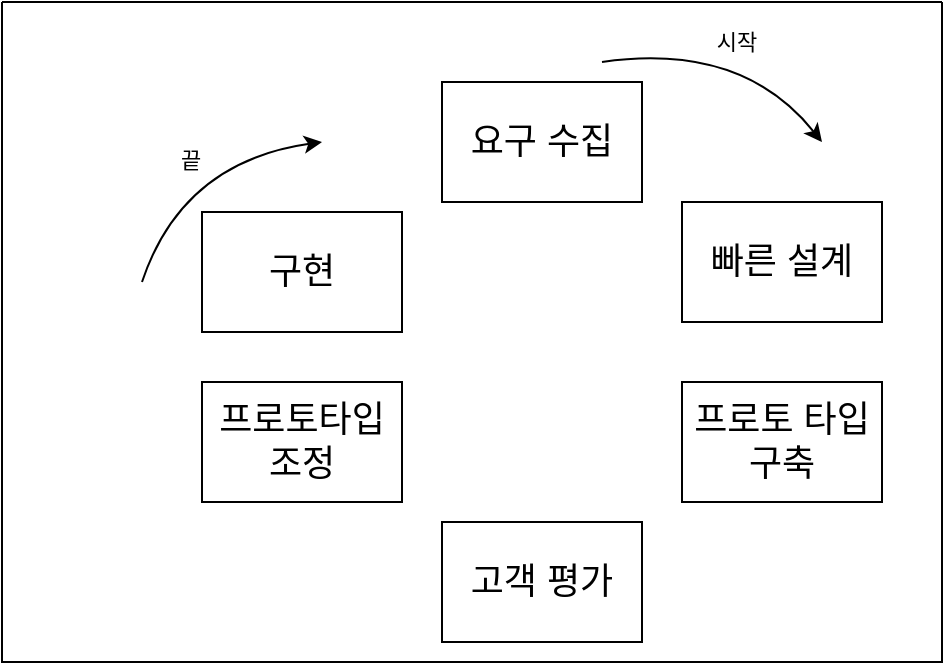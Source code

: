 <mxfile version="21.6.8" type="github">
  <diagram name="페이지-1" id="v46Kw6hZMWN8n9hihEqH">
    <mxGraphModel dx="706" dy="764" grid="1" gridSize="10" guides="1" tooltips="1" connect="1" arrows="1" fold="1" page="1" pageScale="1" pageWidth="827" pageHeight="1169" math="0" shadow="0">
      <root>
        <mxCell id="0" />
        <mxCell id="1" parent="0" />
        <mxCell id="VeEsXfBiNv2vi4JTWARJ-16" value="" style="swimlane;startSize=0;" vertex="1" parent="1">
          <mxGeometry x="80" y="500" width="470" height="330" as="geometry" />
        </mxCell>
        <mxCell id="VeEsXfBiNv2vi4JTWARJ-17" value="&lt;font style=&quot;font-size: 18px;&quot;&gt;요구 수집&lt;/font&gt;" style="rounded=0;whiteSpace=wrap;html=1;" vertex="1" parent="VeEsXfBiNv2vi4JTWARJ-16">
          <mxGeometry x="220" y="40" width="100" height="60" as="geometry" />
        </mxCell>
        <mxCell id="VeEsXfBiNv2vi4JTWARJ-30" value="&lt;font style=&quot;font-size: 18px;&quot;&gt;빠른 설계&lt;/font&gt;" style="rounded=0;whiteSpace=wrap;html=1;" vertex="1" parent="VeEsXfBiNv2vi4JTWARJ-16">
          <mxGeometry x="340" y="100" width="100" height="60" as="geometry" />
        </mxCell>
        <mxCell id="VeEsXfBiNv2vi4JTWARJ-31" value="&lt;font style=&quot;font-size: 18px;&quot;&gt;프로토 타입 구축&lt;/font&gt;" style="rounded=0;whiteSpace=wrap;html=1;" vertex="1" parent="VeEsXfBiNv2vi4JTWARJ-16">
          <mxGeometry x="340" y="190" width="100" height="60" as="geometry" />
        </mxCell>
        <mxCell id="VeEsXfBiNv2vi4JTWARJ-32" value="&lt;font style=&quot;font-size: 18px;&quot;&gt;고객 평가&lt;/font&gt;" style="rounded=0;whiteSpace=wrap;html=1;" vertex="1" parent="VeEsXfBiNv2vi4JTWARJ-16">
          <mxGeometry x="220" y="260" width="100" height="60" as="geometry" />
        </mxCell>
        <mxCell id="VeEsXfBiNv2vi4JTWARJ-33" value="&lt;font style=&quot;font-size: 18px;&quot;&gt;프로토타입 조정&lt;/font&gt;" style="rounded=0;whiteSpace=wrap;html=1;" vertex="1" parent="VeEsXfBiNv2vi4JTWARJ-16">
          <mxGeometry x="100" y="190" width="100" height="60" as="geometry" />
        </mxCell>
        <mxCell id="VeEsXfBiNv2vi4JTWARJ-34" value="&lt;font style=&quot;font-size: 18px;&quot;&gt;구현&lt;/font&gt;" style="rounded=0;whiteSpace=wrap;html=1;" vertex="1" parent="VeEsXfBiNv2vi4JTWARJ-16">
          <mxGeometry x="100" y="105" width="100" height="60" as="geometry" />
        </mxCell>
        <mxCell id="VeEsXfBiNv2vi4JTWARJ-35" value="시작" style="curved=1;endArrow=classic;html=1;rounded=0;" edge="1" parent="VeEsXfBiNv2vi4JTWARJ-16">
          <mxGeometry width="50" height="50" relative="1" as="geometry">
            <mxPoint x="300" y="30" as="sourcePoint" />
            <mxPoint x="410" y="70" as="targetPoint" />
            <Array as="points">
              <mxPoint x="370" y="20" />
            </Array>
          </mxGeometry>
        </mxCell>
        <mxCell id="VeEsXfBiNv2vi4JTWARJ-36" value="끝" style="curved=1;endArrow=classic;html=1;rounded=0;" edge="1" parent="VeEsXfBiNv2vi4JTWARJ-16">
          <mxGeometry width="50" height="50" relative="1" as="geometry">
            <mxPoint x="70" y="140" as="sourcePoint" />
            <mxPoint x="160" y="70" as="targetPoint" />
            <Array as="points">
              <mxPoint x="90" y="80" />
            </Array>
          </mxGeometry>
        </mxCell>
      </root>
    </mxGraphModel>
  </diagram>
</mxfile>
